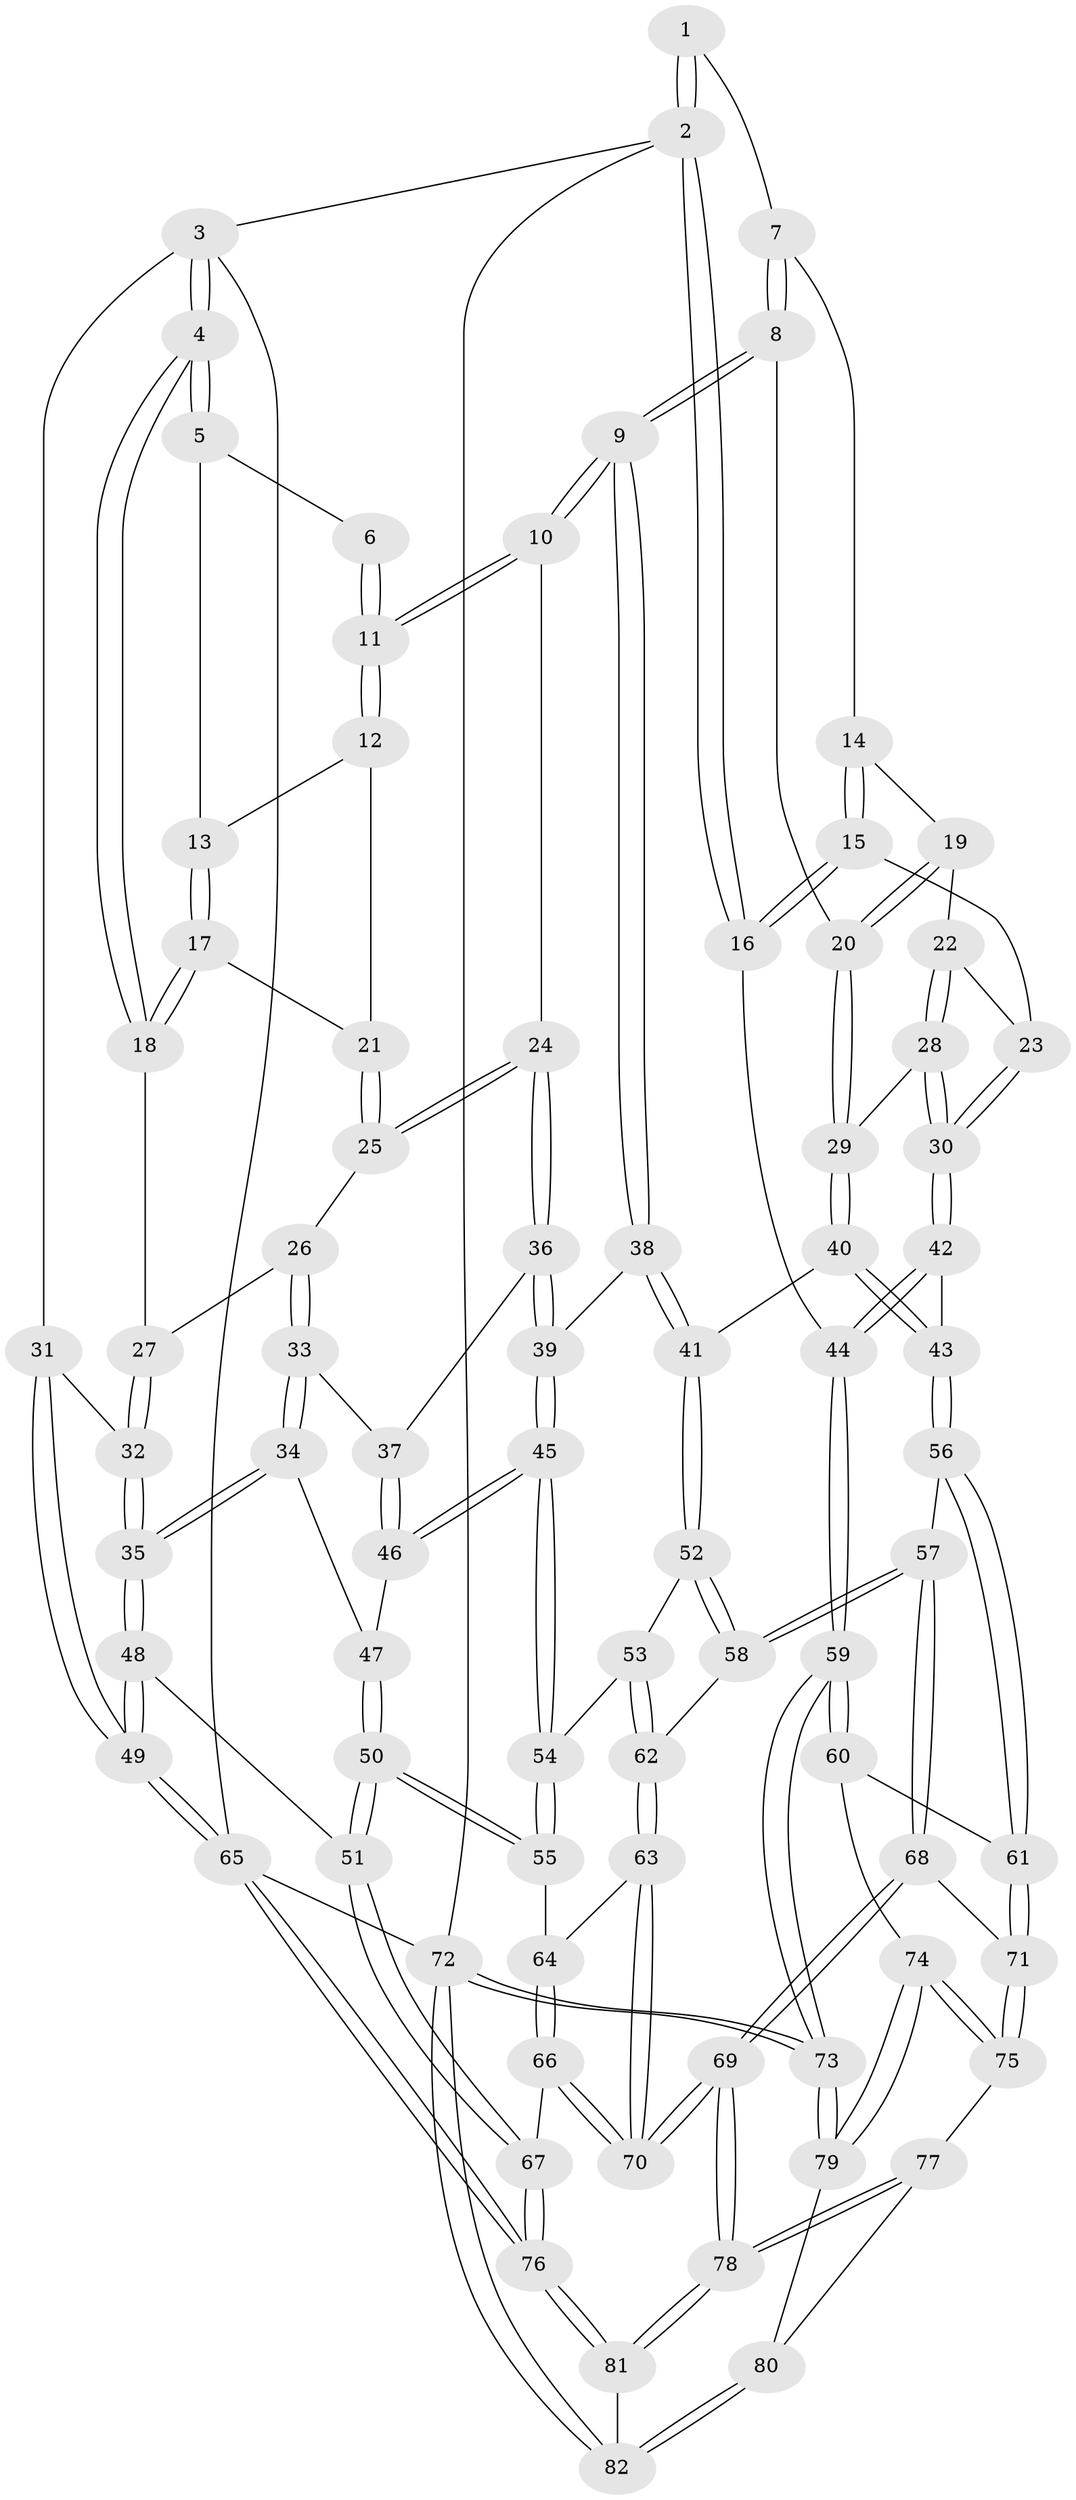 // Generated by graph-tools (version 1.1) at 2025/27/03/09/25 03:27:08]
// undirected, 82 vertices, 202 edges
graph export_dot {
graph [start="1"]
  node [color=gray90,style=filled];
  1 [pos="+0.7600427125504999+0"];
  2 [pos="+1+0"];
  3 [pos="+0+0"];
  4 [pos="+0+0"];
  5 [pos="+0.22546481377938857+0"];
  6 [pos="+0.6191259797294312+0"];
  7 [pos="+0.7644031151402075+0"];
  8 [pos="+0.5919862391744588+0.2845367770903586"];
  9 [pos="+0.5747430863474021+0.2856881089731361"];
  10 [pos="+0.5451406715694511+0.2784821682970817"];
  11 [pos="+0.5068508838988779+0.2270350162263927"];
  12 [pos="+0.3702595767381323+0.14623594243913948"];
  13 [pos="+0.2993646547281924+0.022857226545174254"];
  14 [pos="+0.8281238535239303+0.12364337328454184"];
  15 [pos="+1+0.1503205448863271"];
  16 [pos="+1+0.14719305229503934"];
  17 [pos="+0.16984790657641516+0.24728909210697136"];
  18 [pos="+0.1689199892535424+0.2478614728105353"];
  19 [pos="+0.8329992800793513+0.20955844941475382"];
  20 [pos="+0.6835658415033631+0.31832100626565046"];
  21 [pos="+0.30130112849845536+0.24132127013891852"];
  22 [pos="+0.9026439860079141+0.2502602295690331"];
  23 [pos="+0.9595428673809269+0.2467963655332177"];
  24 [pos="+0.5343554881059377+0.288800359756962"];
  25 [pos="+0.2928532753824872+0.3290679800468614"];
  26 [pos="+0.2769426758490257+0.3599331638077747"];
  27 [pos="+0.14360784162130594+0.32954133155898174"];
  28 [pos="+0.850957085930066+0.42212216540892883"];
  29 [pos="+0.7119813744104759+0.3534749293433542"];
  30 [pos="+0.9163258036196652+0.49924392638574694"];
  31 [pos="+0+0.2836355679846215"];
  32 [pos="+0.10031374109915306+0.3579864009760678"];
  33 [pos="+0.3260889034394533+0.4662334928840602"];
  34 [pos="+0.27858457050229457+0.5099498751123237"];
  35 [pos="+0.16704423578503388+0.5877955121355883"];
  36 [pos="+0.46017458332766176+0.38426309572271555"];
  37 [pos="+0.3691258633981306+0.46533872963446554"];
  38 [pos="+0.5836196593113855+0.574413042088574"];
  39 [pos="+0.5550206268822123+0.5778195535560394"];
  40 [pos="+0.6729169107774414+0.6051841490606689"];
  41 [pos="+0.6642428327957058+0.6058932464325558"];
  42 [pos="+0.9476269897391+0.5449776590211461"];
  43 [pos="+0.732157364728875+0.6248276336557516"];
  44 [pos="+1+0.6095095960212825"];
  45 [pos="+0.48437072476840304+0.598786585509164"];
  46 [pos="+0.473663727094932+0.5910771948356348"];
  47 [pos="+0.3701048783003501+0.613248134246939"];
  48 [pos="+0.1087908432892745+0.7123234629252414"];
  49 [pos="+0+0.7600655018786874"];
  50 [pos="+0.24916701818458836+0.7480921746240572"];
  51 [pos="+0.1981343006517036+0.7607274354142594"];
  52 [pos="+0.6268520965702042+0.6780021397052707"];
  53 [pos="+0.5159301647037551+0.7499921526313691"];
  54 [pos="+0.4495100572264069+0.7123520080508542"];
  55 [pos="+0.4204335089962019+0.730085743856797"];
  56 [pos="+0.7560137371640346+0.780361285819049"];
  57 [pos="+0.6622904811947754+0.8226216219405369"];
  58 [pos="+0.6183796924466314+0.7988082260167946"];
  59 [pos="+1+0.7781560217139201"];
  60 [pos="+0.8385665013569972+0.8363839771114937"];
  61 [pos="+0.802015547100181+0.8171463078712407"];
  62 [pos="+0.5535381735753466+0.8076286826223512"];
  63 [pos="+0.5283700183241372+0.8636211207325118"];
  64 [pos="+0.4421161064615789+0.8252183197847615"];
  65 [pos="+0+1"];
  66 [pos="+0.39677147990730866+0.8953785848168547"];
  67 [pos="+0.2733002763524917+0.8961311711279224"];
  68 [pos="+0.6551449148708174+0.8981392040842643"];
  69 [pos="+0.5322551276701725+0.9770860225586924"];
  70 [pos="+0.5319436271484526+0.9764681356232487"];
  71 [pos="+0.6947854060207189+0.9204782184519958"];
  72 [pos="+1+1"];
  73 [pos="+1+0.8856953212419869"];
  74 [pos="+0.7996067094899776+0.950198811750764"];
  75 [pos="+0.7029769460020437+0.9305540215824515"];
  76 [pos="+0.27965177016616427+1"];
  77 [pos="+0.697653129146729+0.9636718592869817"];
  78 [pos="+0.5314309850824008+1"];
  79 [pos="+0.8066797725707006+0.9862074331856827"];
  80 [pos="+0.7925616876927757+1"];
  81 [pos="+0.5217991181214848+1"];
  82 [pos="+0.7944104034544984+1"];
  1 -- 2;
  1 -- 2;
  1 -- 7;
  2 -- 3;
  2 -- 16;
  2 -- 16;
  2 -- 72;
  3 -- 4;
  3 -- 4;
  3 -- 31;
  3 -- 65;
  4 -- 5;
  4 -- 5;
  4 -- 18;
  4 -- 18;
  5 -- 6;
  5 -- 13;
  6 -- 11;
  6 -- 11;
  7 -- 8;
  7 -- 8;
  7 -- 14;
  8 -- 9;
  8 -- 9;
  8 -- 20;
  9 -- 10;
  9 -- 10;
  9 -- 38;
  9 -- 38;
  10 -- 11;
  10 -- 11;
  10 -- 24;
  11 -- 12;
  11 -- 12;
  12 -- 13;
  12 -- 21;
  13 -- 17;
  13 -- 17;
  14 -- 15;
  14 -- 15;
  14 -- 19;
  15 -- 16;
  15 -- 16;
  15 -- 23;
  16 -- 44;
  17 -- 18;
  17 -- 18;
  17 -- 21;
  18 -- 27;
  19 -- 20;
  19 -- 20;
  19 -- 22;
  20 -- 29;
  20 -- 29;
  21 -- 25;
  21 -- 25;
  22 -- 23;
  22 -- 28;
  22 -- 28;
  23 -- 30;
  23 -- 30;
  24 -- 25;
  24 -- 25;
  24 -- 36;
  24 -- 36;
  25 -- 26;
  26 -- 27;
  26 -- 33;
  26 -- 33;
  27 -- 32;
  27 -- 32;
  28 -- 29;
  28 -- 30;
  28 -- 30;
  29 -- 40;
  29 -- 40;
  30 -- 42;
  30 -- 42;
  31 -- 32;
  31 -- 49;
  31 -- 49;
  32 -- 35;
  32 -- 35;
  33 -- 34;
  33 -- 34;
  33 -- 37;
  34 -- 35;
  34 -- 35;
  34 -- 47;
  35 -- 48;
  35 -- 48;
  36 -- 37;
  36 -- 39;
  36 -- 39;
  37 -- 46;
  37 -- 46;
  38 -- 39;
  38 -- 41;
  38 -- 41;
  39 -- 45;
  39 -- 45;
  40 -- 41;
  40 -- 43;
  40 -- 43;
  41 -- 52;
  41 -- 52;
  42 -- 43;
  42 -- 44;
  42 -- 44;
  43 -- 56;
  43 -- 56;
  44 -- 59;
  44 -- 59;
  45 -- 46;
  45 -- 46;
  45 -- 54;
  45 -- 54;
  46 -- 47;
  47 -- 50;
  47 -- 50;
  48 -- 49;
  48 -- 49;
  48 -- 51;
  49 -- 65;
  49 -- 65;
  50 -- 51;
  50 -- 51;
  50 -- 55;
  50 -- 55;
  51 -- 67;
  51 -- 67;
  52 -- 53;
  52 -- 58;
  52 -- 58;
  53 -- 54;
  53 -- 62;
  53 -- 62;
  54 -- 55;
  54 -- 55;
  55 -- 64;
  56 -- 57;
  56 -- 61;
  56 -- 61;
  57 -- 58;
  57 -- 58;
  57 -- 68;
  57 -- 68;
  58 -- 62;
  59 -- 60;
  59 -- 60;
  59 -- 73;
  59 -- 73;
  60 -- 61;
  60 -- 74;
  61 -- 71;
  61 -- 71;
  62 -- 63;
  62 -- 63;
  63 -- 64;
  63 -- 70;
  63 -- 70;
  64 -- 66;
  64 -- 66;
  65 -- 76;
  65 -- 76;
  65 -- 72;
  66 -- 67;
  66 -- 70;
  66 -- 70;
  67 -- 76;
  67 -- 76;
  68 -- 69;
  68 -- 69;
  68 -- 71;
  69 -- 70;
  69 -- 70;
  69 -- 78;
  69 -- 78;
  71 -- 75;
  71 -- 75;
  72 -- 73;
  72 -- 73;
  72 -- 82;
  72 -- 82;
  73 -- 79;
  73 -- 79;
  74 -- 75;
  74 -- 75;
  74 -- 79;
  74 -- 79;
  75 -- 77;
  76 -- 81;
  76 -- 81;
  77 -- 78;
  77 -- 78;
  77 -- 80;
  78 -- 81;
  78 -- 81;
  79 -- 80;
  80 -- 82;
  80 -- 82;
  81 -- 82;
}
